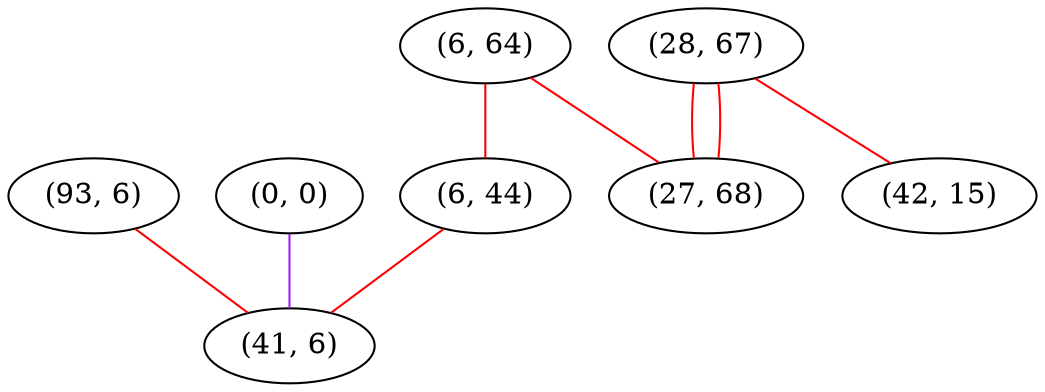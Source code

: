 graph "" {
"(93, 6)";
"(0, 0)";
"(6, 64)";
"(28, 67)";
"(42, 15)";
"(27, 68)";
"(6, 44)";
"(41, 6)";
"(93, 6)" -- "(41, 6)"  [color=red, key=0, weight=1];
"(0, 0)" -- "(41, 6)"  [color=purple, key=0, weight=4];
"(6, 64)" -- "(6, 44)"  [color=red, key=0, weight=1];
"(6, 64)" -- "(27, 68)"  [color=red, key=0, weight=1];
"(28, 67)" -- "(42, 15)"  [color=red, key=0, weight=1];
"(28, 67)" -- "(27, 68)"  [color=red, key=0, weight=1];
"(28, 67)" -- "(27, 68)"  [color=red, key=1, weight=1];
"(6, 44)" -- "(41, 6)"  [color=red, key=0, weight=1];
}

